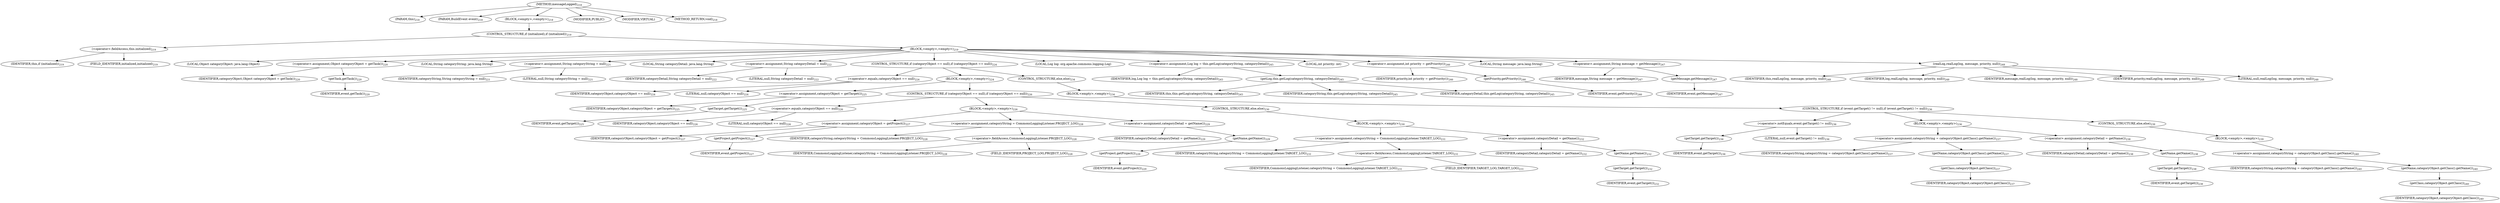 digraph "messageLogged" {  
"492" [label = <(METHOD,messageLogged)<SUB>218</SUB>> ]
"25" [label = <(PARAM,this)<SUB>218</SUB>> ]
"493" [label = <(PARAM,BuildEvent event)<SUB>218</SUB>> ]
"494" [label = <(BLOCK,&lt;empty&gt;,&lt;empty&gt;)<SUB>218</SUB>> ]
"495" [label = <(CONTROL_STRUCTURE,if (initialized),if (initialized))<SUB>219</SUB>> ]
"496" [label = <(&lt;operator&gt;.fieldAccess,this.initialized)<SUB>219</SUB>> ]
"497" [label = <(IDENTIFIER,this,if (initialized))<SUB>219</SUB>> ]
"498" [label = <(FIELD_IDENTIFIER,initialized,initialized)<SUB>219</SUB>> ]
"499" [label = <(BLOCK,&lt;empty&gt;,&lt;empty&gt;)<SUB>219</SUB>> ]
"500" [label = <(LOCAL,Object categoryObject: java.lang.Object)> ]
"501" [label = <(&lt;operator&gt;.assignment,Object categoryObject = getTask())<SUB>220</SUB>> ]
"502" [label = <(IDENTIFIER,categoryObject,Object categoryObject = getTask())<SUB>220</SUB>> ]
"503" [label = <(getTask,getTask())<SUB>220</SUB>> ]
"504" [label = <(IDENTIFIER,event,getTask())<SUB>220</SUB>> ]
"505" [label = <(LOCAL,String categoryString: java.lang.String)> ]
"506" [label = <(&lt;operator&gt;.assignment,String categoryString = null)<SUB>221</SUB>> ]
"507" [label = <(IDENTIFIER,categoryString,String categoryString = null)<SUB>221</SUB>> ]
"508" [label = <(LITERAL,null,String categoryString = null)<SUB>221</SUB>> ]
"509" [label = <(LOCAL,String categoryDetail: java.lang.String)> ]
"510" [label = <(&lt;operator&gt;.assignment,String categoryDetail = null)<SUB>222</SUB>> ]
"511" [label = <(IDENTIFIER,categoryDetail,String categoryDetail = null)<SUB>222</SUB>> ]
"512" [label = <(LITERAL,null,String categoryDetail = null)<SUB>222</SUB>> ]
"513" [label = <(CONTROL_STRUCTURE,if (categoryObject == null),if (categoryObject == null))<SUB>224</SUB>> ]
"514" [label = <(&lt;operator&gt;.equals,categoryObject == null)<SUB>224</SUB>> ]
"515" [label = <(IDENTIFIER,categoryObject,categoryObject == null)<SUB>224</SUB>> ]
"516" [label = <(LITERAL,null,categoryObject == null)<SUB>224</SUB>> ]
"517" [label = <(BLOCK,&lt;empty&gt;,&lt;empty&gt;)<SUB>224</SUB>> ]
"518" [label = <(&lt;operator&gt;.assignment,categoryObject = getTarget())<SUB>225</SUB>> ]
"519" [label = <(IDENTIFIER,categoryObject,categoryObject = getTarget())<SUB>225</SUB>> ]
"520" [label = <(getTarget,getTarget())<SUB>225</SUB>> ]
"521" [label = <(IDENTIFIER,event,getTarget())<SUB>225</SUB>> ]
"522" [label = <(CONTROL_STRUCTURE,if (categoryObject == null),if (categoryObject == null))<SUB>226</SUB>> ]
"523" [label = <(&lt;operator&gt;.equals,categoryObject == null)<SUB>226</SUB>> ]
"524" [label = <(IDENTIFIER,categoryObject,categoryObject == null)<SUB>226</SUB>> ]
"525" [label = <(LITERAL,null,categoryObject == null)<SUB>226</SUB>> ]
"526" [label = <(BLOCK,&lt;empty&gt;,&lt;empty&gt;)<SUB>226</SUB>> ]
"527" [label = <(&lt;operator&gt;.assignment,categoryObject = getProject())<SUB>227</SUB>> ]
"528" [label = <(IDENTIFIER,categoryObject,categoryObject = getProject())<SUB>227</SUB>> ]
"529" [label = <(getProject,getProject())<SUB>227</SUB>> ]
"530" [label = <(IDENTIFIER,event,getProject())<SUB>227</SUB>> ]
"531" [label = <(&lt;operator&gt;.assignment,categoryString = CommonsLoggingListener.PROJECT_LOG)<SUB>228</SUB>> ]
"532" [label = <(IDENTIFIER,categoryString,categoryString = CommonsLoggingListener.PROJECT_LOG)<SUB>228</SUB>> ]
"533" [label = <(&lt;operator&gt;.fieldAccess,CommonsLoggingListener.PROJECT_LOG)<SUB>228</SUB>> ]
"534" [label = <(IDENTIFIER,CommonsLoggingListener,categoryString = CommonsLoggingListener.PROJECT_LOG)<SUB>228</SUB>> ]
"535" [label = <(FIELD_IDENTIFIER,PROJECT_LOG,PROJECT_LOG)<SUB>228</SUB>> ]
"536" [label = <(&lt;operator&gt;.assignment,categoryDetail = getName())<SUB>229</SUB>> ]
"537" [label = <(IDENTIFIER,categoryDetail,categoryDetail = getName())<SUB>229</SUB>> ]
"538" [label = <(getName,getName())<SUB>229</SUB>> ]
"539" [label = <(getProject,getProject())<SUB>229</SUB>> ]
"540" [label = <(IDENTIFIER,event,getProject())<SUB>229</SUB>> ]
"541" [label = <(CONTROL_STRUCTURE,else,else)<SUB>230</SUB>> ]
"542" [label = <(BLOCK,&lt;empty&gt;,&lt;empty&gt;)<SUB>230</SUB>> ]
"543" [label = <(&lt;operator&gt;.assignment,categoryString = CommonsLoggingListener.TARGET_LOG)<SUB>231</SUB>> ]
"544" [label = <(IDENTIFIER,categoryString,categoryString = CommonsLoggingListener.TARGET_LOG)<SUB>231</SUB>> ]
"545" [label = <(&lt;operator&gt;.fieldAccess,CommonsLoggingListener.TARGET_LOG)<SUB>231</SUB>> ]
"546" [label = <(IDENTIFIER,CommonsLoggingListener,categoryString = CommonsLoggingListener.TARGET_LOG)<SUB>231</SUB>> ]
"547" [label = <(FIELD_IDENTIFIER,TARGET_LOG,TARGET_LOG)<SUB>231</SUB>> ]
"548" [label = <(&lt;operator&gt;.assignment,categoryDetail = getName())<SUB>232</SUB>> ]
"549" [label = <(IDENTIFIER,categoryDetail,categoryDetail = getName())<SUB>232</SUB>> ]
"550" [label = <(getName,getName())<SUB>232</SUB>> ]
"551" [label = <(getTarget,getTarget())<SUB>232</SUB>> ]
"552" [label = <(IDENTIFIER,event,getTarget())<SUB>232</SUB>> ]
"553" [label = <(CONTROL_STRUCTURE,else,else)<SUB>234</SUB>> ]
"554" [label = <(BLOCK,&lt;empty&gt;,&lt;empty&gt;)<SUB>234</SUB>> ]
"555" [label = <(CONTROL_STRUCTURE,if (event.getTarget() != null),if (event.getTarget() != null))<SUB>236</SUB>> ]
"556" [label = <(&lt;operator&gt;.notEquals,event.getTarget() != null)<SUB>236</SUB>> ]
"557" [label = <(getTarget,getTarget())<SUB>236</SUB>> ]
"558" [label = <(IDENTIFIER,event,getTarget())<SUB>236</SUB>> ]
"559" [label = <(LITERAL,null,event.getTarget() != null)<SUB>236</SUB>> ]
"560" [label = <(BLOCK,&lt;empty&gt;,&lt;empty&gt;)<SUB>236</SUB>> ]
"561" [label = <(&lt;operator&gt;.assignment,categoryString = categoryObject.getClass().getName())<SUB>237</SUB>> ]
"562" [label = <(IDENTIFIER,categoryString,categoryString = categoryObject.getClass().getName())<SUB>237</SUB>> ]
"563" [label = <(getName,categoryObject.getClass().getName())<SUB>237</SUB>> ]
"564" [label = <(getClass,categoryObject.getClass())<SUB>237</SUB>> ]
"565" [label = <(IDENTIFIER,categoryObject,categoryObject.getClass())<SUB>237</SUB>> ]
"566" [label = <(&lt;operator&gt;.assignment,categoryDetail = getName())<SUB>238</SUB>> ]
"567" [label = <(IDENTIFIER,categoryDetail,categoryDetail = getName())<SUB>238</SUB>> ]
"568" [label = <(getName,getName())<SUB>238</SUB>> ]
"569" [label = <(getTarget,getTarget())<SUB>238</SUB>> ]
"570" [label = <(IDENTIFIER,event,getTarget())<SUB>238</SUB>> ]
"571" [label = <(CONTROL_STRUCTURE,else,else)<SUB>239</SUB>> ]
"572" [label = <(BLOCK,&lt;empty&gt;,&lt;empty&gt;)<SUB>239</SUB>> ]
"573" [label = <(&lt;operator&gt;.assignment,categoryString = categoryObject.getClass().getName())<SUB>240</SUB>> ]
"574" [label = <(IDENTIFIER,categoryString,categoryString = categoryObject.getClass().getName())<SUB>240</SUB>> ]
"575" [label = <(getName,categoryObject.getClass().getName())<SUB>240</SUB>> ]
"576" [label = <(getClass,categoryObject.getClass())<SUB>240</SUB>> ]
"577" [label = <(IDENTIFIER,categoryObject,categoryObject.getClass())<SUB>240</SUB>> ]
"578" [label = <(LOCAL,Log log: org.apache.commons.logging.Log)> ]
"579" [label = <(&lt;operator&gt;.assignment,Log log = this.getLog(categoryString, categoryDetail))<SUB>245</SUB>> ]
"580" [label = <(IDENTIFIER,log,Log log = this.getLog(categoryString, categoryDetail))<SUB>245</SUB>> ]
"581" [label = <(getLog,this.getLog(categoryString, categoryDetail))<SUB>245</SUB>> ]
"24" [label = <(IDENTIFIER,this,this.getLog(categoryString, categoryDetail))<SUB>245</SUB>> ]
"582" [label = <(IDENTIFIER,categoryString,this.getLog(categoryString, categoryDetail))<SUB>245</SUB>> ]
"583" [label = <(IDENTIFIER,categoryDetail,this.getLog(categoryString, categoryDetail))<SUB>245</SUB>> ]
"584" [label = <(LOCAL,int priority: int)> ]
"585" [label = <(&lt;operator&gt;.assignment,int priority = getPriority())<SUB>246</SUB>> ]
"586" [label = <(IDENTIFIER,priority,int priority = getPriority())<SUB>246</SUB>> ]
"587" [label = <(getPriority,getPriority())<SUB>246</SUB>> ]
"588" [label = <(IDENTIFIER,event,getPriority())<SUB>246</SUB>> ]
"589" [label = <(LOCAL,String message: java.lang.String)> ]
"590" [label = <(&lt;operator&gt;.assignment,String message = getMessage())<SUB>247</SUB>> ]
"591" [label = <(IDENTIFIER,message,String message = getMessage())<SUB>247</SUB>> ]
"592" [label = <(getMessage,getMessage())<SUB>247</SUB>> ]
"593" [label = <(IDENTIFIER,event,getMessage())<SUB>247</SUB>> ]
"594" [label = <(realLog,realLog(log, message, priority, null))<SUB>248</SUB>> ]
"26" [label = <(IDENTIFIER,this,realLog(log, message, priority, null))<SUB>248</SUB>> ]
"595" [label = <(IDENTIFIER,log,realLog(log, message, priority, null))<SUB>248</SUB>> ]
"596" [label = <(IDENTIFIER,message,realLog(log, message, priority, null))<SUB>248</SUB>> ]
"597" [label = <(IDENTIFIER,priority,realLog(log, message, priority, null))<SUB>248</SUB>> ]
"598" [label = <(LITERAL,null,realLog(log, message, priority, null))<SUB>248</SUB>> ]
"599" [label = <(MODIFIER,PUBLIC)> ]
"600" [label = <(MODIFIER,VIRTUAL)> ]
"601" [label = <(METHOD_RETURN,void)<SUB>218</SUB>> ]
  "492" -> "25" 
  "492" -> "493" 
  "492" -> "494" 
  "492" -> "599" 
  "492" -> "600" 
  "492" -> "601" 
  "494" -> "495" 
  "495" -> "496" 
  "495" -> "499" 
  "496" -> "497" 
  "496" -> "498" 
  "499" -> "500" 
  "499" -> "501" 
  "499" -> "505" 
  "499" -> "506" 
  "499" -> "509" 
  "499" -> "510" 
  "499" -> "513" 
  "499" -> "578" 
  "499" -> "579" 
  "499" -> "584" 
  "499" -> "585" 
  "499" -> "589" 
  "499" -> "590" 
  "499" -> "594" 
  "501" -> "502" 
  "501" -> "503" 
  "503" -> "504" 
  "506" -> "507" 
  "506" -> "508" 
  "510" -> "511" 
  "510" -> "512" 
  "513" -> "514" 
  "513" -> "517" 
  "513" -> "553" 
  "514" -> "515" 
  "514" -> "516" 
  "517" -> "518" 
  "517" -> "522" 
  "518" -> "519" 
  "518" -> "520" 
  "520" -> "521" 
  "522" -> "523" 
  "522" -> "526" 
  "522" -> "541" 
  "523" -> "524" 
  "523" -> "525" 
  "526" -> "527" 
  "526" -> "531" 
  "526" -> "536" 
  "527" -> "528" 
  "527" -> "529" 
  "529" -> "530" 
  "531" -> "532" 
  "531" -> "533" 
  "533" -> "534" 
  "533" -> "535" 
  "536" -> "537" 
  "536" -> "538" 
  "538" -> "539" 
  "539" -> "540" 
  "541" -> "542" 
  "542" -> "543" 
  "542" -> "548" 
  "543" -> "544" 
  "543" -> "545" 
  "545" -> "546" 
  "545" -> "547" 
  "548" -> "549" 
  "548" -> "550" 
  "550" -> "551" 
  "551" -> "552" 
  "553" -> "554" 
  "554" -> "555" 
  "555" -> "556" 
  "555" -> "560" 
  "555" -> "571" 
  "556" -> "557" 
  "556" -> "559" 
  "557" -> "558" 
  "560" -> "561" 
  "560" -> "566" 
  "561" -> "562" 
  "561" -> "563" 
  "563" -> "564" 
  "564" -> "565" 
  "566" -> "567" 
  "566" -> "568" 
  "568" -> "569" 
  "569" -> "570" 
  "571" -> "572" 
  "572" -> "573" 
  "573" -> "574" 
  "573" -> "575" 
  "575" -> "576" 
  "576" -> "577" 
  "579" -> "580" 
  "579" -> "581" 
  "581" -> "24" 
  "581" -> "582" 
  "581" -> "583" 
  "585" -> "586" 
  "585" -> "587" 
  "587" -> "588" 
  "590" -> "591" 
  "590" -> "592" 
  "592" -> "593" 
  "594" -> "26" 
  "594" -> "595" 
  "594" -> "596" 
  "594" -> "597" 
  "594" -> "598" 
}
